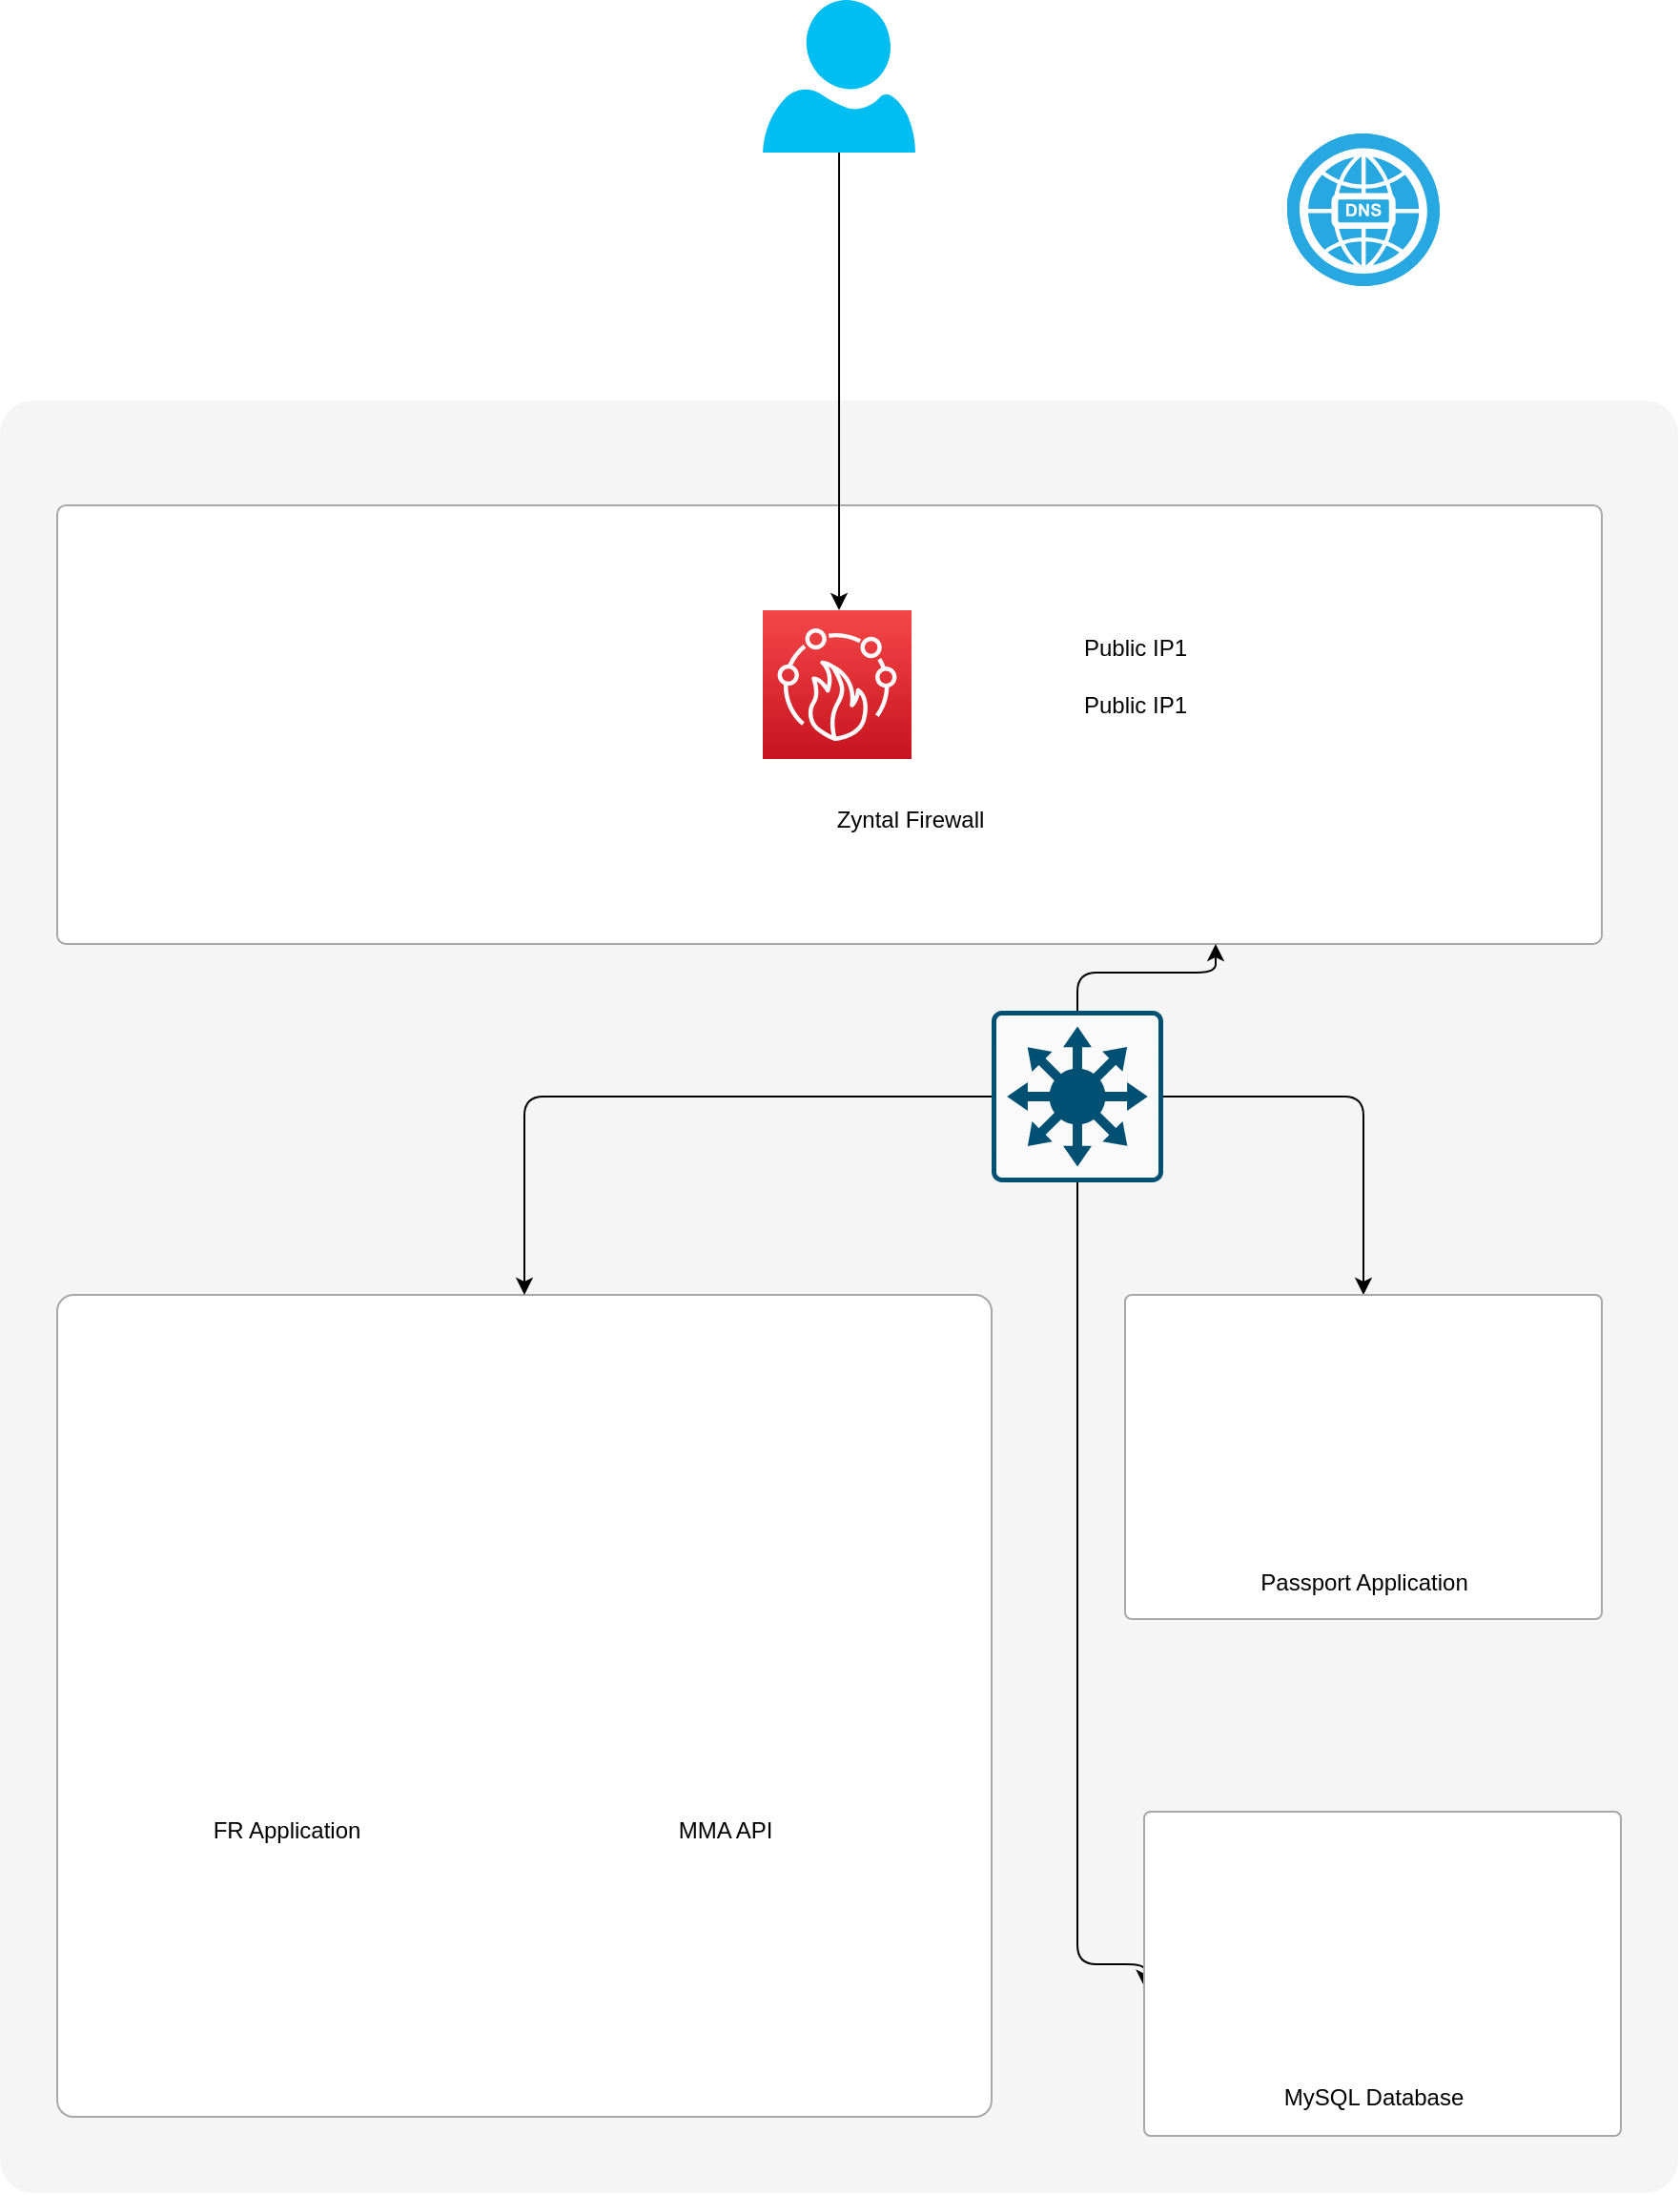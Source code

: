 <mxfile version="13.7.7" type="github">
  <diagram id="lXPboITa1y0xZl0imtIT" name="Page-1">
    <mxGraphModel dx="2031" dy="1077" grid="1" gridSize="10" guides="1" tooltips="1" connect="1" arrows="1" fold="1" page="1" pageScale="1" pageWidth="827" pageHeight="1169" math="0" shadow="0">
      <root>
        <mxCell id="0" />
        <mxCell id="1" parent="0" />
        <mxCell id="PC23kkCjxWs9p2A2zOyh-5" value="" style="rounded=1;whiteSpace=wrap;html=1;arcSize=2;fillColor=#f5f5f5;fontColor=#333333;strokeColor=none;" vertex="1" parent="1">
          <mxGeometry x="40" y="300" width="880" height="940" as="geometry" />
        </mxCell>
        <mxCell id="PC23kkCjxWs9p2A2zOyh-6" value="" style="rounded=1;whiteSpace=wrap;html=1;arcSize=2;strokeColor=#A8A8A8;" vertex="1" parent="1">
          <mxGeometry x="70" y="355" width="810" height="230" as="geometry" />
        </mxCell>
        <mxCell id="PC23kkCjxWs9p2A2zOyh-32" style="edgeStyle=orthogonalEdgeStyle;rounded=1;orthogonalLoop=1;jettySize=auto;html=1;entryX=0.513;entryY=0;entryDx=0;entryDy=0;entryPerimeter=0;" edge="1" parent="1" source="PC23kkCjxWs9p2A2zOyh-2" target="PC23kkCjxWs9p2A2zOyh-3">
          <mxGeometry relative="1" as="geometry" />
        </mxCell>
        <mxCell id="PC23kkCjxWs9p2A2zOyh-2" value="" style="verticalLabelPosition=bottom;html=1;verticalAlign=top;align=center;strokeColor=none;fillColor=#00BEF2;shape=mxgraph.azure.user;" vertex="1" parent="1">
          <mxGeometry x="440" y="90" width="80" height="80" as="geometry" />
        </mxCell>
        <mxCell id="PC23kkCjxWs9p2A2zOyh-3" value="" style="outlineConnect=0;fontColor=#232F3E;gradientColor=#F54749;gradientDirection=north;fillColor=#C7131F;strokeColor=#ffffff;dashed=0;verticalLabelPosition=bottom;verticalAlign=top;align=center;html=1;fontSize=12;fontStyle=0;aspect=fixed;shape=mxgraph.aws4.resourceIcon;resIcon=mxgraph.aws4.firewall_manager;" vertex="1" parent="1">
          <mxGeometry x="440" y="410" width="78" height="78" as="geometry" />
        </mxCell>
        <mxCell id="PC23kkCjxWs9p2A2zOyh-4" value="" style="fillColor=#28A8E0;verticalLabelPosition=bottom;html=1;strokeColor=#ffffff;verticalAlign=top;align=center;points=[[0.145,0.145,0],[0.5,0,0],[0.855,0.145,0],[1,0.5,0],[0.855,0.855,0],[0.5,1,0],[0.145,0.855,0],[0,0.5,0]];pointerEvents=1;shape=mxgraph.cisco_safe.compositeIcon;bgIcon=ellipse;resIcon=mxgraph.cisco_safe.capability.dns;" vertex="1" parent="1">
          <mxGeometry x="715" y="160" width="80" height="80" as="geometry" />
        </mxCell>
        <mxCell id="PC23kkCjxWs9p2A2zOyh-8" value="" style="rounded=1;whiteSpace=wrap;html=1;arcSize=2;strokeColor=#A8A8A8;" vertex="1" parent="1">
          <mxGeometry x="70" y="769" width="490" height="431" as="geometry" />
        </mxCell>
        <mxCell id="PC23kkCjxWs9p2A2zOyh-23" style="edgeStyle=orthogonalEdgeStyle;rounded=1;orthogonalLoop=1;jettySize=auto;html=1;entryX=0.5;entryY=0;entryDx=0;entryDy=0;" edge="1" parent="1" source="PC23kkCjxWs9p2A2zOyh-13" target="PC23kkCjxWs9p2A2zOyh-21">
          <mxGeometry relative="1" as="geometry">
            <Array as="points">
              <mxPoint x="755" y="665" />
            </Array>
          </mxGeometry>
        </mxCell>
        <mxCell id="PC23kkCjxWs9p2A2zOyh-24" style="edgeStyle=orthogonalEdgeStyle;rounded=1;orthogonalLoop=1;jettySize=auto;html=1;" edge="1" parent="1" source="PC23kkCjxWs9p2A2zOyh-13" target="PC23kkCjxWs9p2A2zOyh-8">
          <mxGeometry relative="1" as="geometry">
            <Array as="points">
              <mxPoint x="315" y="665" />
            </Array>
          </mxGeometry>
        </mxCell>
        <mxCell id="PC23kkCjxWs9p2A2zOyh-25" style="edgeStyle=orthogonalEdgeStyle;rounded=1;orthogonalLoop=1;jettySize=auto;html=1;exitX=0.5;exitY=1;exitDx=0;exitDy=0;exitPerimeter=0;entryX=0.682;entryY=0.885;entryDx=0;entryDy=0;entryPerimeter=0;" edge="1" parent="1" source="PC23kkCjxWs9p2A2zOyh-13" target="PC23kkCjxWs9p2A2zOyh-5">
          <mxGeometry relative="1" as="geometry">
            <Array as="points">
              <mxPoint x="605" y="1120" />
            </Array>
          </mxGeometry>
        </mxCell>
        <mxCell id="PC23kkCjxWs9p2A2zOyh-26" value="" style="edgeStyle=orthogonalEdgeStyle;rounded=1;orthogonalLoop=1;jettySize=auto;html=1;entryX=0.75;entryY=1;entryDx=0;entryDy=0;" edge="1" parent="1" source="PC23kkCjxWs9p2A2zOyh-13" target="PC23kkCjxWs9p2A2zOyh-6">
          <mxGeometry relative="1" as="geometry" />
        </mxCell>
        <mxCell id="PC23kkCjxWs9p2A2zOyh-13" value="" style="points=[[0.015,0.015,0],[0.985,0.015,0],[0.985,0.985,0],[0.015,0.985,0],[0.25,0,0],[0.5,0,0],[0.75,0,0],[1,0.25,0],[1,0.5,0],[1,0.75,0],[0.75,1,0],[0.5,1,0],[0.25,1,0],[0,0.75,0],[0,0.5,0],[0,0.25,0]];verticalLabelPosition=bottom;html=1;verticalAlign=top;aspect=fixed;align=center;pointerEvents=1;shape=mxgraph.cisco19.rect;prIcon=l3_switch;fillColor=#FAFAFA;strokeColor=#005073;" vertex="1" parent="1">
          <mxGeometry x="560" y="620" width="90" height="90" as="geometry" />
        </mxCell>
        <mxCell id="PC23kkCjxWs9p2A2zOyh-15" value="" style="shape=image;html=1;verticalAlign=top;verticalLabelPosition=bottom;labelBackgroundColor=#ffffff;imageAspect=0;aspect=fixed;image=https://cdn4.iconfinder.com/data/icons/logos-3/504/php-128.png;strokeColor=#A8A8A8;" vertex="1" parent="1">
          <mxGeometry x="140" y="920" width="100" height="100" as="geometry" />
        </mxCell>
        <mxCell id="PC23kkCjxWs9p2A2zOyh-18" value="" style="shape=image;html=1;verticalAlign=top;verticalLabelPosition=bottom;labelBackgroundColor=#ffffff;imageAspect=0;aspect=fixed;image=https://cdn4.iconfinder.com/data/icons/logos-3/504/Java-128.png;strokeColor=#A8A8A8;" vertex="1" parent="1">
          <mxGeometry x="364" y="930" width="100" height="100" as="geometry" />
        </mxCell>
        <mxCell id="PC23kkCjxWs9p2A2zOyh-20" value="" style="rounded=1;whiteSpace=wrap;html=1;arcSize=2;strokeColor=#A8A8A8;" vertex="1" parent="1">
          <mxGeometry x="640" y="1040" width="250" height="170" as="geometry" />
        </mxCell>
        <mxCell id="PC23kkCjxWs9p2A2zOyh-21" value="" style="rounded=1;whiteSpace=wrap;html=1;arcSize=2;strokeColor=#A8A8A8;" vertex="1" parent="1">
          <mxGeometry x="630" y="769" width="250" height="170" as="geometry" />
        </mxCell>
        <mxCell id="PC23kkCjxWs9p2A2zOyh-19" value="" style="shape=image;html=1;verticalAlign=top;verticalLabelPosition=bottom;labelBackgroundColor=#ffffff;imageAspect=0;aspect=fixed;image=https://cdn4.iconfinder.com/data/icons/logos-3/426/mysql-128.png;strokeColor=#A8A8A8;" vertex="1" parent="1">
          <mxGeometry x="720" y="1079" width="90" height="90" as="geometry" />
        </mxCell>
        <mxCell id="PC23kkCjxWs9p2A2zOyh-22" value="" style="shape=image;html=1;verticalAlign=top;verticalLabelPosition=bottom;labelBackgroundColor=#ffffff;imageAspect=0;aspect=fixed;image=https://cdn4.iconfinder.com/data/icons/logos-3/504/php-128.png;strokeColor=#A8A8A8;" vertex="1" parent="1">
          <mxGeometry x="705" y="804" width="100" height="100" as="geometry" />
        </mxCell>
        <mxCell id="PC23kkCjxWs9p2A2zOyh-27" value="Passport Application" style="text;html=1;align=center;verticalAlign=middle;resizable=0;points=[];autosize=1;" vertex="1" parent="1">
          <mxGeometry x="690" y="910" width="130" height="20" as="geometry" />
        </mxCell>
        <mxCell id="PC23kkCjxWs9p2A2zOyh-28" value="MySQL Database" style="text;html=1;align=center;verticalAlign=middle;resizable=0;points=[];autosize=1;" vertex="1" parent="1">
          <mxGeometry x="700" y="1180" width="120" height="20" as="geometry" />
        </mxCell>
        <mxCell id="PC23kkCjxWs9p2A2zOyh-29" value="FR Application" style="text;html=1;align=center;verticalAlign=middle;resizable=0;points=[];autosize=1;" vertex="1" parent="1">
          <mxGeometry x="140" y="1040" width="100" height="20" as="geometry" />
        </mxCell>
        <mxCell id="PC23kkCjxWs9p2A2zOyh-30" value="MMA API" style="text;html=1;align=center;verticalAlign=middle;resizable=0;points=[];autosize=1;" vertex="1" parent="1">
          <mxGeometry x="385" y="1040" width="70" height="20" as="geometry" />
        </mxCell>
        <mxCell id="PC23kkCjxWs9p2A2zOyh-31" value="Zyntal Firewall" style="text;html=1;align=center;verticalAlign=middle;resizable=0;points=[];autosize=1;" vertex="1" parent="1">
          <mxGeometry x="472" y="510" width="90" height="20" as="geometry" />
        </mxCell>
        <mxCell id="PC23kkCjxWs9p2A2zOyh-33" value="Public IP1" style="text;html=1;align=center;verticalAlign=middle;resizable=0;points=[];autosize=1;" vertex="1" parent="1">
          <mxGeometry x="600" y="420" width="70" height="20" as="geometry" />
        </mxCell>
        <mxCell id="PC23kkCjxWs9p2A2zOyh-34" value="Public IP1" style="text;html=1;align=center;verticalAlign=middle;resizable=0;points=[];autosize=1;" vertex="1" parent="1">
          <mxGeometry x="600" y="450" width="70" height="20" as="geometry" />
        </mxCell>
      </root>
    </mxGraphModel>
  </diagram>
</mxfile>
